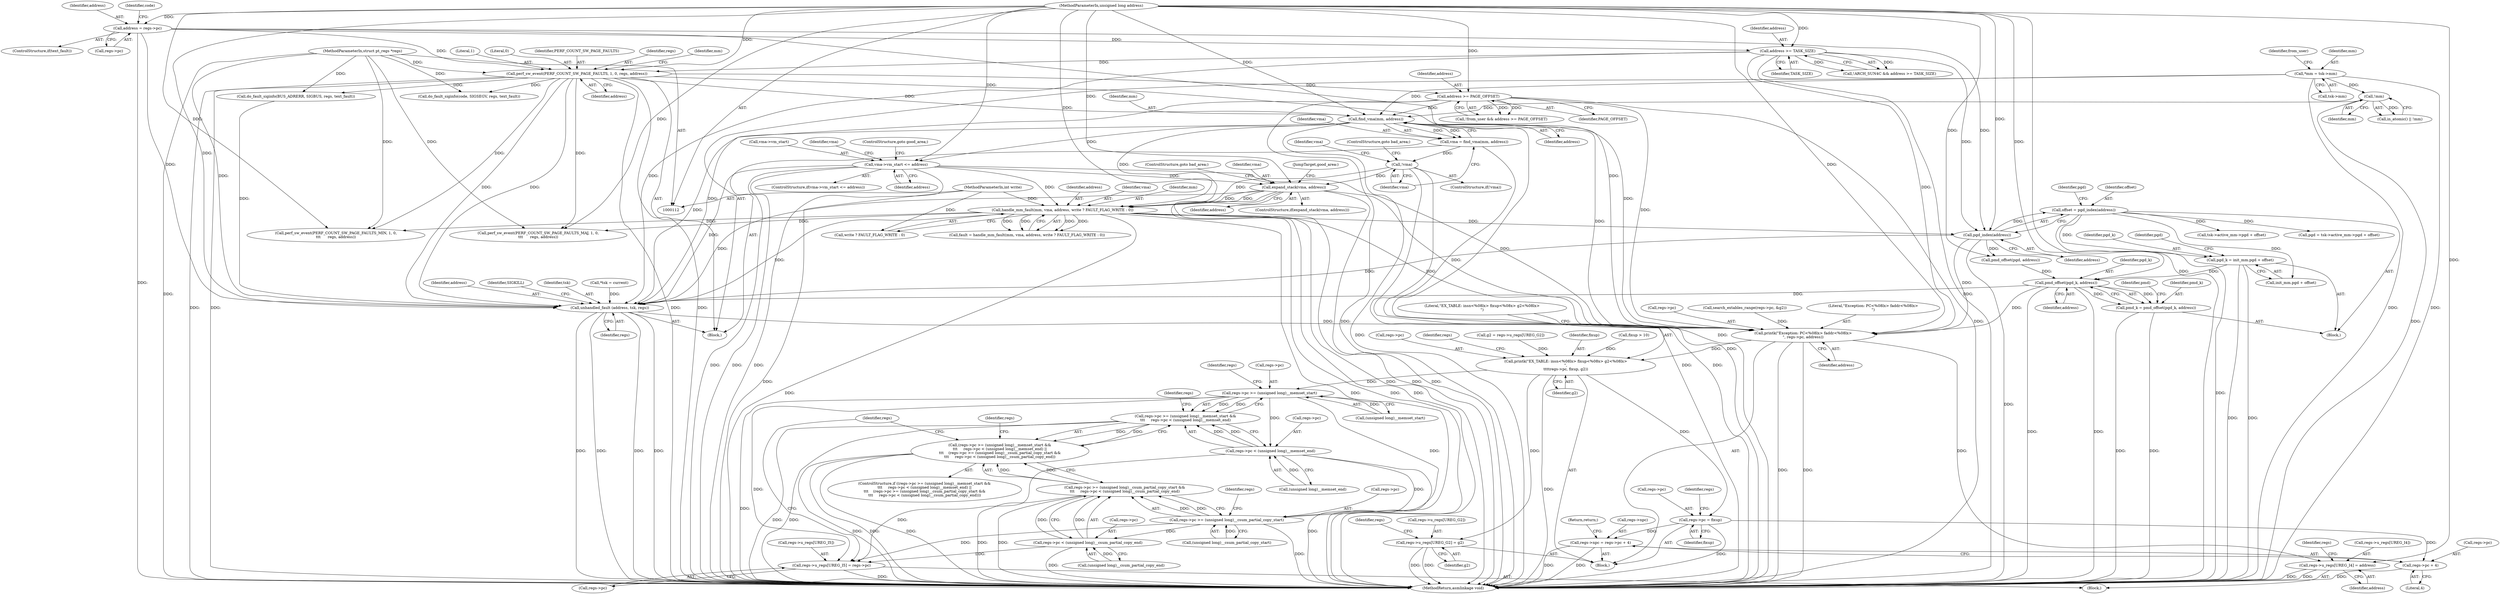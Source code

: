 digraph "1_linux_a8b0ca17b80e92faab46ee7179ba9e99ccb61233_43@integer" {
"1000484" [label="(Call,pgd_k = init_mm.pgd + offset)"];
"1000467" [label="(Call,offset = pgd_index(address))"];
"1000469" [label="(Call,pgd_index(address))"];
"1000156" [label="(Call,address >= TASK_SIZE)"];
"1000144" [label="(Call,address = regs->pc)"];
"1000116" [label="(MethodParameterIn,unsigned long address)"];
"1000243" [label="(Call,handle_mm_fault(mm, vma, address, write ? FAULT_FLAG_WRITE : 0))"];
"1000187" [label="(Call,find_vma(mm, address))"];
"1000163" [label="(Call,!mm)"];
"1000124" [label="(Call,*mm = tsk->mm)"];
"1000181" [label="(Call,address >= PAGE_OFFSET)"];
"1000166" [label="(Call,perf_sw_event(PERF_COUNT_SW_PAGE_FAULTS, 1, 0, regs, address))"];
"1000113" [label="(MethodParameterIn,struct pt_regs *regs)"];
"1000210" [label="(Call,expand_stack(vma, address))"];
"1000191" [label="(Call,!vma)"];
"1000185" [label="(Call,vma = find_vma(mm, address))"];
"1000195" [label="(Call,vma->vm_start <= address)"];
"1000115" [label="(MethodParameterIn,int write)"];
"1000518" [label="(Call,pmd_offset(pgd_k, address))"];
"1000347" [label="(Call,printk(\"Exception: PC<%08lx> faddr<%08lx>\n\", regs->pc, address))"];
"1000353" [label="(Call,printk(\"EX_TABLE: insn<%08lx> fixup<%08x> g2<%08lx>\n\",\n\t\t\t\tregs->pc, fixup, g2))"];
"1000363" [label="(Call,regs->pc >= (unsigned long)__memset_start)"];
"1000362" [label="(Call,regs->pc >= (unsigned long)__memset_start &&\n\t\t\t     regs->pc < (unsigned long)__memset_end)"];
"1000361" [label="(Call,(regs->pc >= (unsigned long)__memset_start &&\n\t\t\t     regs->pc < (unsigned long)__memset_end) ||\n\t\t\t    (regs->pc >= (unsigned long)__csum_partial_copy_start &&\n\t\t\t     regs->pc < (unsigned long)__csum_partial_copy_end))"];
"1000370" [label="(Call,regs->pc < (unsigned long)__memset_end)"];
"1000378" [label="(Call,regs->pc >= (unsigned long)__csum_partial_copy_start)"];
"1000377" [label="(Call,regs->pc >= (unsigned long)__csum_partial_copy_start &&\n\t\t\t     regs->pc < (unsigned long)__csum_partial_copy_end)"];
"1000385" [label="(Call,regs->pc < (unsigned long)__csum_partial_copy_end)"];
"1000400" [label="(Call,regs->u_regs[UREG_I5] = regs->pc)"];
"1000409" [label="(Call,regs->u_regs[UREG_G2] = g2)"];
"1000416" [label="(Call,regs->pc = fixup)"];
"1000421" [label="(Call,regs->npc = regs->pc + 4)"];
"1000425" [label="(Call,regs->pc + 4)"];
"1000393" [label="(Call,regs->u_regs[UREG_I4] = address)"];
"1000431" [label="(Call,unhandled_fault (address, tsk, regs))"];
"1000516" [label="(Call,pmd_k = pmd_offset(pgd_k, address))"];
"1000436" [label="(Identifier,SIGKILL)"];
"1000124" [label="(Call,*mm = tsk->mm)"];
"1000415" [label="(Identifier,g2)"];
"1000467" [label="(Call,offset = pgd_index(address))"];
"1000362" [label="(Call,regs->pc >= (unsigned long)__memset_start &&\n\t\t\t     regs->pc < (unsigned long)__memset_end)"];
"1000396" [label="(Identifier,regs)"];
"1000209" [label="(ControlStructure,if(expand_stack(vma, address)))"];
"1000386" [label="(Call,regs->pc)"];
"1000371" [label="(Call,regs->pc)"];
"1000432" [label="(Identifier,address)"];
"1000401" [label="(Call,regs->u_regs[UREG_I5])"];
"1000146" [label="(Call,regs->pc)"];
"1000385" [label="(Call,regs->pc < (unsigned long)__csum_partial_copy_end)"];
"1000403" [label="(Identifier,regs)"];
"1000434" [label="(Identifier,regs)"];
"1000433" [label="(Identifier,tsk)"];
"1000358" [label="(Identifier,fixup)"];
"1000133" [label="(Identifier,from_user)"];
"1000213" [label="(ControlStructure,goto bad_area;)"];
"1000243" [label="(Call,handle_mm_fault(mm, vma, address, write ? FAULT_FLAG_WRITE : 0))"];
"1000196" [label="(Call,vma->vm_start)"];
"1000211" [label="(Identifier,vma)"];
"1000199" [label="(Identifier,address)"];
"1000367" [label="(Call,(unsigned long)__memset_start)"];
"1000393" [label="(Call,regs->u_regs[UREG_I4] = address)"];
"1000370" [label="(Call,regs->pc < (unsigned long)__memset_end)"];
"1000171" [label="(Identifier,address)"];
"1000406" [label="(Call,regs->pc)"];
"1000115" [label="(MethodParameterIn,int write)"];
"1000197" [label="(Identifier,vma)"];
"1000278" [label="(Call,perf_sw_event(PERF_COUNT_SW_PAGE_FAULTS_MAJ, 1, 0,\n\t\t\t      regs, address))"];
"1000389" [label="(Call,(unsigned long)__csum_partial_copy_end)"];
"1000469" [label="(Call,pgd_index(address))"];
"1000465" [label="(Block,)"];
"1000423" [label="(Identifier,regs)"];
"1000193" [label="(ControlStructure,goto bad_area;)"];
"1000513" [label="(Call,pmd_offset(pgd, address))"];
"1000158" [label="(Identifier,TASK_SIZE)"];
"1000519" [label="(Identifier,pgd_k)"];
"1000360" [label="(ControlStructure,if ((regs->pc >= (unsigned long)__memset_start &&\n\t\t\t     regs->pc < (unsigned long)__memset_end) ||\n\t\t\t    (regs->pc >= (unsigned long)__csum_partial_copy_start &&\n\t\t\t     regs->pc < (unsigned long)__csum_partial_copy_end)))"];
"1000247" [label="(Call,write ? FAULT_FLAG_WRITE : 0)"];
"1000125" [label="(Identifier,mm)"];
"1000353" [label="(Call,printk(\"EX_TABLE: insn<%08lx> fixup<%08x> g2<%08lx>\n\",\n\t\t\t\tregs->pc, fixup, g2))"];
"1000486" [label="(Call,init_mm.pgd + offset)"];
"1000244" [label="(Identifier,mm)"];
"1000190" [label="(ControlStructure,if(!vma))"];
"1000421" [label="(Call,regs->npc = regs->pc + 4)"];
"1000409" [label="(Call,regs->u_regs[UREG_G2] = g2)"];
"1000394" [label="(Call,regs->u_regs[UREG_I4])"];
"1000169" [label="(Literal,0)"];
"1000120" [label="(Call,*tsk = current)"];
"1000191" [label="(Call,!vma)"];
"1000167" [label="(Identifier,PERF_COUNT_SW_PAGE_FAULTS)"];
"1000116" [label="(MethodParameterIn,unsigned long address)"];
"1000181" [label="(Call,address >= PAGE_OFFSET)"];
"1000429" [label="(Literal,4)"];
"1000425" [label="(Call,regs->pc + 4)"];
"1000484" [label="(Call,pgd_k = init_mm.pgd + offset)"];
"1000468" [label="(Identifier,offset)"];
"1000382" [label="(Call,(unsigned long)__csum_partial_copy_start)"];
"1000422" [label="(Call,regs->npc)"];
"1000347" [label="(Call,printk(\"Exception: PC<%08lx> faddr<%08lx>\n\", regs->pc, address))"];
"1000339" [label="(Call,fixup > 10)"];
"1000380" [label="(Identifier,regs)"];
"1000520" [label="(Identifier,address)"];
"1000142" [label="(ControlStructure,if(text_fault))"];
"1000349" [label="(Call,regs->pc)"];
"1000153" [label="(Call,!ARCH_SUN4C && address >= TASK_SIZE)"];
"1000355" [label="(Call,regs->pc)"];
"1000189" [label="(Identifier,address)"];
"1000212" [label="(Identifier,address)"];
"1000525" [label="(Identifier,pmd)"];
"1000399" [label="(Identifier,address)"];
"1000113" [label="(MethodParameterIn,struct pt_regs *regs)"];
"1000187" [label="(Call,find_vma(mm, address))"];
"1000163" [label="(Call,!mm)"];
"1000332" [label="(Call,search_extables_range(regs->pc, &g2))"];
"1000170" [label="(Identifier,regs)"];
"1000364" [label="(Call,regs->pc)"];
"1000205" [label="(Identifier,vma)"];
"1000150" [label="(Identifier,code)"];
"1000117" [label="(Block,)"];
"1000365" [label="(Identifier,regs)"];
"1000214" [label="(JumpTarget,good_area:)"];
"1000182" [label="(Identifier,address)"];
"1000161" [label="(Call,in_atomic() || !mm)"];
"1000392" [label="(Block,)"];
"1000374" [label="(Call,(unsigned long)__memset_end)"];
"1000195" [label="(Call,vma->vm_start <= address)"];
"1000516" [label="(Call,pmd_k = pmd_offset(pgd_k, address))"];
"1000430" [label="(Return,return;)"];
"1000517" [label="(Identifier,pmd_k)"];
"1000188" [label="(Identifier,mm)"];
"1000361" [label="(Call,(regs->pc >= (unsigned long)__memset_start &&\n\t\t\t     regs->pc < (unsigned long)__memset_end) ||\n\t\t\t    (regs->pc >= (unsigned long)__csum_partial_copy_start &&\n\t\t\t     regs->pc < (unsigned long)__csum_partial_copy_end))"];
"1000145" [label="(Identifier,address)"];
"1000378" [label="(Call,regs->pc >= (unsigned long)__csum_partial_copy_start)"];
"1000485" [label="(Identifier,pgd_k)"];
"1000477" [label="(Call,tsk->active_mm->pgd + offset)"];
"1000246" [label="(Identifier,address)"];
"1000475" [label="(Call,pgd = tsk->active_mm->pgd + offset)"];
"1000156" [label="(Call,address >= TASK_SIZE)"];
"1000372" [label="(Identifier,regs)"];
"1000431" [label="(Call,unhandled_fault (address, tsk, regs))"];
"1000245" [label="(Identifier,vma)"];
"1000312" [label="(Call,do_fault_siginfo(code, SIGSEGV, regs, text_fault))"];
"1000166" [label="(Call,perf_sw_event(PERF_COUNT_SW_PAGE_FAULTS, 1, 0, regs, address))"];
"1000412" [label="(Identifier,regs)"];
"1000418" [label="(Identifier,regs)"];
"1000455" [label="(Call,do_fault_siginfo(BUS_ADRERR, SIGBUS, regs, text_fault))"];
"1000417" [label="(Call,regs->pc)"];
"1000185" [label="(Call,vma = find_vma(mm, address))"];
"1000426" [label="(Call,regs->pc)"];
"1000537" [label="(MethodReturn,asmlinkage void)"];
"1000363" [label="(Call,regs->pc >= (unsigned long)__memset_start)"];
"1000379" [label="(Call,regs->pc)"];
"1000194" [label="(ControlStructure,if(vma->vm_start <= address))"];
"1000518" [label="(Call,pmd_offset(pgd_k, address))"];
"1000476" [label="(Identifier,pgd)"];
"1000178" [label="(Call,!from_user && address >= PAGE_OFFSET)"];
"1000400" [label="(Call,regs->u_regs[UREG_I5] = regs->pc)"];
"1000420" [label="(Identifier,fixup)"];
"1000354" [label="(Literal,\"EX_TABLE: insn<%08lx> fixup<%08x> g2<%08lx>\n\")"];
"1000175" [label="(Identifier,mm)"];
"1000186" [label="(Identifier,vma)"];
"1000144" [label="(Call,address = regs->pc)"];
"1000387" [label="(Identifier,regs)"];
"1000290" [label="(Call,perf_sw_event(PERF_COUNT_SW_PAGE_FAULTS_MIN, 1, 0,\n\t\t\t      regs, address))"];
"1000192" [label="(Identifier,vma)"];
"1000319" [label="(Call,g2 = regs->u_regs[UREG_G2])"];
"1000470" [label="(Identifier,address)"];
"1000210" [label="(Call,expand_stack(vma, address))"];
"1000410" [label="(Call,regs->u_regs[UREG_G2])"];
"1000352" [label="(Identifier,address)"];
"1000157" [label="(Identifier,address)"];
"1000241" [label="(Call,fault = handle_mm_fault(mm, vma, address, write ? FAULT_FLAG_WRITE : 0))"];
"1000348" [label="(Literal,\"Exception: PC<%08lx> faddr<%08lx>\n\")"];
"1000377" [label="(Call,regs->pc >= (unsigned long)__csum_partial_copy_start &&\n\t\t\t     regs->pc < (unsigned long)__csum_partial_copy_end)"];
"1000359" [label="(Identifier,g2)"];
"1000126" [label="(Call,tsk->mm)"];
"1000342" [label="(Block,)"];
"1000416" [label="(Call,regs->pc = fixup)"];
"1000168" [label="(Literal,1)"];
"1000164" [label="(Identifier,mm)"];
"1000200" [label="(ControlStructure,goto good_area;)"];
"1000183" [label="(Identifier,PAGE_OFFSET)"];
"1000495" [label="(Identifier,pgd)"];
"1000484" -> "1000465"  [label="AST: "];
"1000484" -> "1000486"  [label="CFG: "];
"1000485" -> "1000484"  [label="AST: "];
"1000486" -> "1000484"  [label="AST: "];
"1000495" -> "1000484"  [label="CFG: "];
"1000484" -> "1000537"  [label="DDG: "];
"1000484" -> "1000537"  [label="DDG: "];
"1000467" -> "1000484"  [label="DDG: "];
"1000484" -> "1000518"  [label="DDG: "];
"1000467" -> "1000465"  [label="AST: "];
"1000467" -> "1000469"  [label="CFG: "];
"1000468" -> "1000467"  [label="AST: "];
"1000469" -> "1000467"  [label="AST: "];
"1000476" -> "1000467"  [label="CFG: "];
"1000467" -> "1000537"  [label="DDG: "];
"1000469" -> "1000467"  [label="DDG: "];
"1000467" -> "1000475"  [label="DDG: "];
"1000467" -> "1000477"  [label="DDG: "];
"1000467" -> "1000486"  [label="DDG: "];
"1000469" -> "1000470"  [label="CFG: "];
"1000470" -> "1000469"  [label="AST: "];
"1000469" -> "1000537"  [label="DDG: "];
"1000469" -> "1000347"  [label="DDG: "];
"1000469" -> "1000431"  [label="DDG: "];
"1000156" -> "1000469"  [label="DDG: "];
"1000144" -> "1000469"  [label="DDG: "];
"1000243" -> "1000469"  [label="DDG: "];
"1000116" -> "1000469"  [label="DDG: "];
"1000469" -> "1000513"  [label="DDG: "];
"1000156" -> "1000153"  [label="AST: "];
"1000156" -> "1000158"  [label="CFG: "];
"1000157" -> "1000156"  [label="AST: "];
"1000158" -> "1000156"  [label="AST: "];
"1000153" -> "1000156"  [label="CFG: "];
"1000156" -> "1000537"  [label="DDG: "];
"1000156" -> "1000153"  [label="DDG: "];
"1000156" -> "1000153"  [label="DDG: "];
"1000144" -> "1000156"  [label="DDG: "];
"1000116" -> "1000156"  [label="DDG: "];
"1000156" -> "1000166"  [label="DDG: "];
"1000156" -> "1000347"  [label="DDG: "];
"1000156" -> "1000431"  [label="DDG: "];
"1000144" -> "1000142"  [label="AST: "];
"1000144" -> "1000146"  [label="CFG: "];
"1000145" -> "1000144"  [label="AST: "];
"1000146" -> "1000144"  [label="AST: "];
"1000150" -> "1000144"  [label="CFG: "];
"1000144" -> "1000537"  [label="DDG: "];
"1000116" -> "1000144"  [label="DDG: "];
"1000144" -> "1000166"  [label="DDG: "];
"1000144" -> "1000347"  [label="DDG: "];
"1000144" -> "1000431"  [label="DDG: "];
"1000116" -> "1000112"  [label="AST: "];
"1000116" -> "1000537"  [label="DDG: "];
"1000116" -> "1000166"  [label="DDG: "];
"1000116" -> "1000181"  [label="DDG: "];
"1000116" -> "1000187"  [label="DDG: "];
"1000116" -> "1000195"  [label="DDG: "];
"1000116" -> "1000210"  [label="DDG: "];
"1000116" -> "1000243"  [label="DDG: "];
"1000116" -> "1000278"  [label="DDG: "];
"1000116" -> "1000290"  [label="DDG: "];
"1000116" -> "1000347"  [label="DDG: "];
"1000116" -> "1000393"  [label="DDG: "];
"1000116" -> "1000431"  [label="DDG: "];
"1000116" -> "1000513"  [label="DDG: "];
"1000116" -> "1000518"  [label="DDG: "];
"1000243" -> "1000241"  [label="AST: "];
"1000243" -> "1000247"  [label="CFG: "];
"1000244" -> "1000243"  [label="AST: "];
"1000245" -> "1000243"  [label="AST: "];
"1000246" -> "1000243"  [label="AST: "];
"1000247" -> "1000243"  [label="AST: "];
"1000241" -> "1000243"  [label="CFG: "];
"1000243" -> "1000537"  [label="DDG: "];
"1000243" -> "1000537"  [label="DDG: "];
"1000243" -> "1000537"  [label="DDG: "];
"1000243" -> "1000537"  [label="DDG: "];
"1000243" -> "1000241"  [label="DDG: "];
"1000243" -> "1000241"  [label="DDG: "];
"1000243" -> "1000241"  [label="DDG: "];
"1000243" -> "1000241"  [label="DDG: "];
"1000187" -> "1000243"  [label="DDG: "];
"1000210" -> "1000243"  [label="DDG: "];
"1000210" -> "1000243"  [label="DDG: "];
"1000191" -> "1000243"  [label="DDG: "];
"1000195" -> "1000243"  [label="DDG: "];
"1000115" -> "1000243"  [label="DDG: "];
"1000243" -> "1000278"  [label="DDG: "];
"1000243" -> "1000290"  [label="DDG: "];
"1000243" -> "1000347"  [label="DDG: "];
"1000243" -> "1000431"  [label="DDG: "];
"1000187" -> "1000185"  [label="AST: "];
"1000187" -> "1000189"  [label="CFG: "];
"1000188" -> "1000187"  [label="AST: "];
"1000189" -> "1000187"  [label="AST: "];
"1000185" -> "1000187"  [label="CFG: "];
"1000187" -> "1000537"  [label="DDG: "];
"1000187" -> "1000537"  [label="DDG: "];
"1000187" -> "1000185"  [label="DDG: "];
"1000187" -> "1000185"  [label="DDG: "];
"1000163" -> "1000187"  [label="DDG: "];
"1000124" -> "1000187"  [label="DDG: "];
"1000181" -> "1000187"  [label="DDG: "];
"1000166" -> "1000187"  [label="DDG: "];
"1000187" -> "1000195"  [label="DDG: "];
"1000187" -> "1000347"  [label="DDG: "];
"1000187" -> "1000431"  [label="DDG: "];
"1000163" -> "1000161"  [label="AST: "];
"1000163" -> "1000164"  [label="CFG: "];
"1000164" -> "1000163"  [label="AST: "];
"1000161" -> "1000163"  [label="CFG: "];
"1000163" -> "1000537"  [label="DDG: "];
"1000163" -> "1000161"  [label="DDG: "];
"1000124" -> "1000163"  [label="DDG: "];
"1000124" -> "1000117"  [label="AST: "];
"1000124" -> "1000126"  [label="CFG: "];
"1000125" -> "1000124"  [label="AST: "];
"1000126" -> "1000124"  [label="AST: "];
"1000133" -> "1000124"  [label="CFG: "];
"1000124" -> "1000537"  [label="DDG: "];
"1000124" -> "1000537"  [label="DDG: "];
"1000181" -> "1000178"  [label="AST: "];
"1000181" -> "1000183"  [label="CFG: "];
"1000182" -> "1000181"  [label="AST: "];
"1000183" -> "1000181"  [label="AST: "];
"1000178" -> "1000181"  [label="CFG: "];
"1000181" -> "1000537"  [label="DDG: "];
"1000181" -> "1000537"  [label="DDG: "];
"1000181" -> "1000178"  [label="DDG: "];
"1000181" -> "1000178"  [label="DDG: "];
"1000166" -> "1000181"  [label="DDG: "];
"1000181" -> "1000347"  [label="DDG: "];
"1000181" -> "1000431"  [label="DDG: "];
"1000166" -> "1000117"  [label="AST: "];
"1000166" -> "1000171"  [label="CFG: "];
"1000167" -> "1000166"  [label="AST: "];
"1000168" -> "1000166"  [label="AST: "];
"1000169" -> "1000166"  [label="AST: "];
"1000170" -> "1000166"  [label="AST: "];
"1000171" -> "1000166"  [label="AST: "];
"1000175" -> "1000166"  [label="CFG: "];
"1000166" -> "1000537"  [label="DDG: "];
"1000166" -> "1000537"  [label="DDG: "];
"1000166" -> "1000537"  [label="DDG: "];
"1000166" -> "1000537"  [label="DDG: "];
"1000113" -> "1000166"  [label="DDG: "];
"1000166" -> "1000278"  [label="DDG: "];
"1000166" -> "1000290"  [label="DDG: "];
"1000166" -> "1000312"  [label="DDG: "];
"1000166" -> "1000347"  [label="DDG: "];
"1000166" -> "1000431"  [label="DDG: "];
"1000166" -> "1000431"  [label="DDG: "];
"1000166" -> "1000455"  [label="DDG: "];
"1000113" -> "1000112"  [label="AST: "];
"1000113" -> "1000537"  [label="DDG: "];
"1000113" -> "1000278"  [label="DDG: "];
"1000113" -> "1000290"  [label="DDG: "];
"1000113" -> "1000312"  [label="DDG: "];
"1000113" -> "1000431"  [label="DDG: "];
"1000113" -> "1000455"  [label="DDG: "];
"1000210" -> "1000209"  [label="AST: "];
"1000210" -> "1000212"  [label="CFG: "];
"1000211" -> "1000210"  [label="AST: "];
"1000212" -> "1000210"  [label="AST: "];
"1000213" -> "1000210"  [label="CFG: "];
"1000214" -> "1000210"  [label="CFG: "];
"1000210" -> "1000537"  [label="DDG: "];
"1000210" -> "1000537"  [label="DDG: "];
"1000210" -> "1000537"  [label="DDG: "];
"1000191" -> "1000210"  [label="DDG: "];
"1000195" -> "1000210"  [label="DDG: "];
"1000210" -> "1000347"  [label="DDG: "];
"1000210" -> "1000431"  [label="DDG: "];
"1000191" -> "1000190"  [label="AST: "];
"1000191" -> "1000192"  [label="CFG: "];
"1000192" -> "1000191"  [label="AST: "];
"1000193" -> "1000191"  [label="CFG: "];
"1000197" -> "1000191"  [label="CFG: "];
"1000191" -> "1000537"  [label="DDG: "];
"1000191" -> "1000537"  [label="DDG: "];
"1000185" -> "1000191"  [label="DDG: "];
"1000185" -> "1000117"  [label="AST: "];
"1000186" -> "1000185"  [label="AST: "];
"1000192" -> "1000185"  [label="CFG: "];
"1000185" -> "1000537"  [label="DDG: "];
"1000195" -> "1000194"  [label="AST: "];
"1000195" -> "1000199"  [label="CFG: "];
"1000196" -> "1000195"  [label="AST: "];
"1000199" -> "1000195"  [label="AST: "];
"1000200" -> "1000195"  [label="CFG: "];
"1000205" -> "1000195"  [label="CFG: "];
"1000195" -> "1000537"  [label="DDG: "];
"1000195" -> "1000537"  [label="DDG: "];
"1000195" -> "1000537"  [label="DDG: "];
"1000195" -> "1000347"  [label="DDG: "];
"1000195" -> "1000431"  [label="DDG: "];
"1000115" -> "1000112"  [label="AST: "];
"1000115" -> "1000537"  [label="DDG: "];
"1000115" -> "1000247"  [label="DDG: "];
"1000518" -> "1000516"  [label="AST: "];
"1000518" -> "1000520"  [label="CFG: "];
"1000519" -> "1000518"  [label="AST: "];
"1000520" -> "1000518"  [label="AST: "];
"1000516" -> "1000518"  [label="CFG: "];
"1000518" -> "1000537"  [label="DDG: "];
"1000518" -> "1000537"  [label="DDG: "];
"1000518" -> "1000347"  [label="DDG: "];
"1000518" -> "1000431"  [label="DDG: "];
"1000518" -> "1000516"  [label="DDG: "];
"1000518" -> "1000516"  [label="DDG: "];
"1000513" -> "1000518"  [label="DDG: "];
"1000347" -> "1000342"  [label="AST: "];
"1000347" -> "1000352"  [label="CFG: "];
"1000348" -> "1000347"  [label="AST: "];
"1000349" -> "1000347"  [label="AST: "];
"1000352" -> "1000347"  [label="AST: "];
"1000354" -> "1000347"  [label="CFG: "];
"1000347" -> "1000537"  [label="DDG: "];
"1000347" -> "1000537"  [label="DDG: "];
"1000332" -> "1000347"  [label="DDG: "];
"1000431" -> "1000347"  [label="DDG: "];
"1000347" -> "1000353"  [label="DDG: "];
"1000347" -> "1000393"  [label="DDG: "];
"1000353" -> "1000342"  [label="AST: "];
"1000353" -> "1000359"  [label="CFG: "];
"1000354" -> "1000353"  [label="AST: "];
"1000355" -> "1000353"  [label="AST: "];
"1000358" -> "1000353"  [label="AST: "];
"1000359" -> "1000353"  [label="AST: "];
"1000365" -> "1000353"  [label="CFG: "];
"1000353" -> "1000537"  [label="DDG: "];
"1000339" -> "1000353"  [label="DDG: "];
"1000319" -> "1000353"  [label="DDG: "];
"1000353" -> "1000363"  [label="DDG: "];
"1000353" -> "1000409"  [label="DDG: "];
"1000353" -> "1000416"  [label="DDG: "];
"1000363" -> "1000362"  [label="AST: "];
"1000363" -> "1000367"  [label="CFG: "];
"1000364" -> "1000363"  [label="AST: "];
"1000367" -> "1000363"  [label="AST: "];
"1000372" -> "1000363"  [label="CFG: "];
"1000362" -> "1000363"  [label="CFG: "];
"1000363" -> "1000537"  [label="DDG: "];
"1000363" -> "1000362"  [label="DDG: "];
"1000363" -> "1000362"  [label="DDG: "];
"1000367" -> "1000363"  [label="DDG: "];
"1000363" -> "1000370"  [label="DDG: "];
"1000363" -> "1000378"  [label="DDG: "];
"1000363" -> "1000400"  [label="DDG: "];
"1000362" -> "1000361"  [label="AST: "];
"1000362" -> "1000370"  [label="CFG: "];
"1000370" -> "1000362"  [label="AST: "];
"1000380" -> "1000362"  [label="CFG: "];
"1000361" -> "1000362"  [label="CFG: "];
"1000362" -> "1000537"  [label="DDG: "];
"1000362" -> "1000537"  [label="DDG: "];
"1000362" -> "1000361"  [label="DDG: "];
"1000362" -> "1000361"  [label="DDG: "];
"1000370" -> "1000362"  [label="DDG: "];
"1000370" -> "1000362"  [label="DDG: "];
"1000361" -> "1000360"  [label="AST: "];
"1000361" -> "1000377"  [label="CFG: "];
"1000377" -> "1000361"  [label="AST: "];
"1000396" -> "1000361"  [label="CFG: "];
"1000412" -> "1000361"  [label="CFG: "];
"1000361" -> "1000537"  [label="DDG: "];
"1000361" -> "1000537"  [label="DDG: "];
"1000361" -> "1000537"  [label="DDG: "];
"1000377" -> "1000361"  [label="DDG: "];
"1000377" -> "1000361"  [label="DDG: "];
"1000370" -> "1000374"  [label="CFG: "];
"1000371" -> "1000370"  [label="AST: "];
"1000374" -> "1000370"  [label="AST: "];
"1000370" -> "1000537"  [label="DDG: "];
"1000374" -> "1000370"  [label="DDG: "];
"1000370" -> "1000378"  [label="DDG: "];
"1000370" -> "1000400"  [label="DDG: "];
"1000378" -> "1000377"  [label="AST: "];
"1000378" -> "1000382"  [label="CFG: "];
"1000379" -> "1000378"  [label="AST: "];
"1000382" -> "1000378"  [label="AST: "];
"1000387" -> "1000378"  [label="CFG: "];
"1000377" -> "1000378"  [label="CFG: "];
"1000378" -> "1000537"  [label="DDG: "];
"1000378" -> "1000377"  [label="DDG: "];
"1000378" -> "1000377"  [label="DDG: "];
"1000382" -> "1000378"  [label="DDG: "];
"1000378" -> "1000385"  [label="DDG: "];
"1000378" -> "1000400"  [label="DDG: "];
"1000377" -> "1000385"  [label="CFG: "];
"1000385" -> "1000377"  [label="AST: "];
"1000377" -> "1000537"  [label="DDG: "];
"1000377" -> "1000537"  [label="DDG: "];
"1000385" -> "1000377"  [label="DDG: "];
"1000385" -> "1000377"  [label="DDG: "];
"1000385" -> "1000389"  [label="CFG: "];
"1000386" -> "1000385"  [label="AST: "];
"1000389" -> "1000385"  [label="AST: "];
"1000385" -> "1000537"  [label="DDG: "];
"1000389" -> "1000385"  [label="DDG: "];
"1000385" -> "1000400"  [label="DDG: "];
"1000400" -> "1000392"  [label="AST: "];
"1000400" -> "1000406"  [label="CFG: "];
"1000401" -> "1000400"  [label="AST: "];
"1000406" -> "1000400"  [label="AST: "];
"1000412" -> "1000400"  [label="CFG: "];
"1000400" -> "1000537"  [label="DDG: "];
"1000409" -> "1000342"  [label="AST: "];
"1000409" -> "1000415"  [label="CFG: "];
"1000410" -> "1000409"  [label="AST: "];
"1000415" -> "1000409"  [label="AST: "];
"1000418" -> "1000409"  [label="CFG: "];
"1000409" -> "1000537"  [label="DDG: "];
"1000409" -> "1000537"  [label="DDG: "];
"1000416" -> "1000342"  [label="AST: "];
"1000416" -> "1000420"  [label="CFG: "];
"1000417" -> "1000416"  [label="AST: "];
"1000420" -> "1000416"  [label="AST: "];
"1000423" -> "1000416"  [label="CFG: "];
"1000416" -> "1000537"  [label="DDG: "];
"1000416" -> "1000421"  [label="DDG: "];
"1000416" -> "1000425"  [label="DDG: "];
"1000421" -> "1000342"  [label="AST: "];
"1000421" -> "1000425"  [label="CFG: "];
"1000422" -> "1000421"  [label="AST: "];
"1000425" -> "1000421"  [label="AST: "];
"1000430" -> "1000421"  [label="CFG: "];
"1000421" -> "1000537"  [label="DDG: "];
"1000421" -> "1000537"  [label="DDG: "];
"1000425" -> "1000429"  [label="CFG: "];
"1000426" -> "1000425"  [label="AST: "];
"1000429" -> "1000425"  [label="AST: "];
"1000425" -> "1000537"  [label="DDG: "];
"1000393" -> "1000392"  [label="AST: "];
"1000393" -> "1000399"  [label="CFG: "];
"1000394" -> "1000393"  [label="AST: "];
"1000399" -> "1000393"  [label="AST: "];
"1000403" -> "1000393"  [label="CFG: "];
"1000393" -> "1000537"  [label="DDG: "];
"1000393" -> "1000537"  [label="DDG: "];
"1000431" -> "1000117"  [label="AST: "];
"1000431" -> "1000434"  [label="CFG: "];
"1000432" -> "1000431"  [label="AST: "];
"1000433" -> "1000431"  [label="AST: "];
"1000434" -> "1000431"  [label="AST: "];
"1000436" -> "1000431"  [label="CFG: "];
"1000431" -> "1000537"  [label="DDG: "];
"1000431" -> "1000537"  [label="DDG: "];
"1000431" -> "1000537"  [label="DDG: "];
"1000431" -> "1000537"  [label="DDG: "];
"1000120" -> "1000431"  [label="DDG: "];
"1000455" -> "1000431"  [label="DDG: "];
"1000516" -> "1000465"  [label="AST: "];
"1000517" -> "1000516"  [label="AST: "];
"1000525" -> "1000516"  [label="CFG: "];
"1000516" -> "1000537"  [label="DDG: "];
"1000516" -> "1000537"  [label="DDG: "];
}
